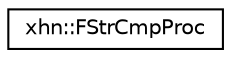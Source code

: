 digraph "Graphical Class Hierarchy"
{
  edge [fontname="Helvetica",fontsize="10",labelfontname="Helvetica",labelfontsize="10"];
  node [fontname="Helvetica",fontsize="10",shape=record];
  rankdir="LR";
  Node1 [label="xhn::FStrCmpProc",height=0.2,width=0.4,color="black", fillcolor="white", style="filled",URL="$structxhn_1_1_f_str_cmp_proc.html"];
}
